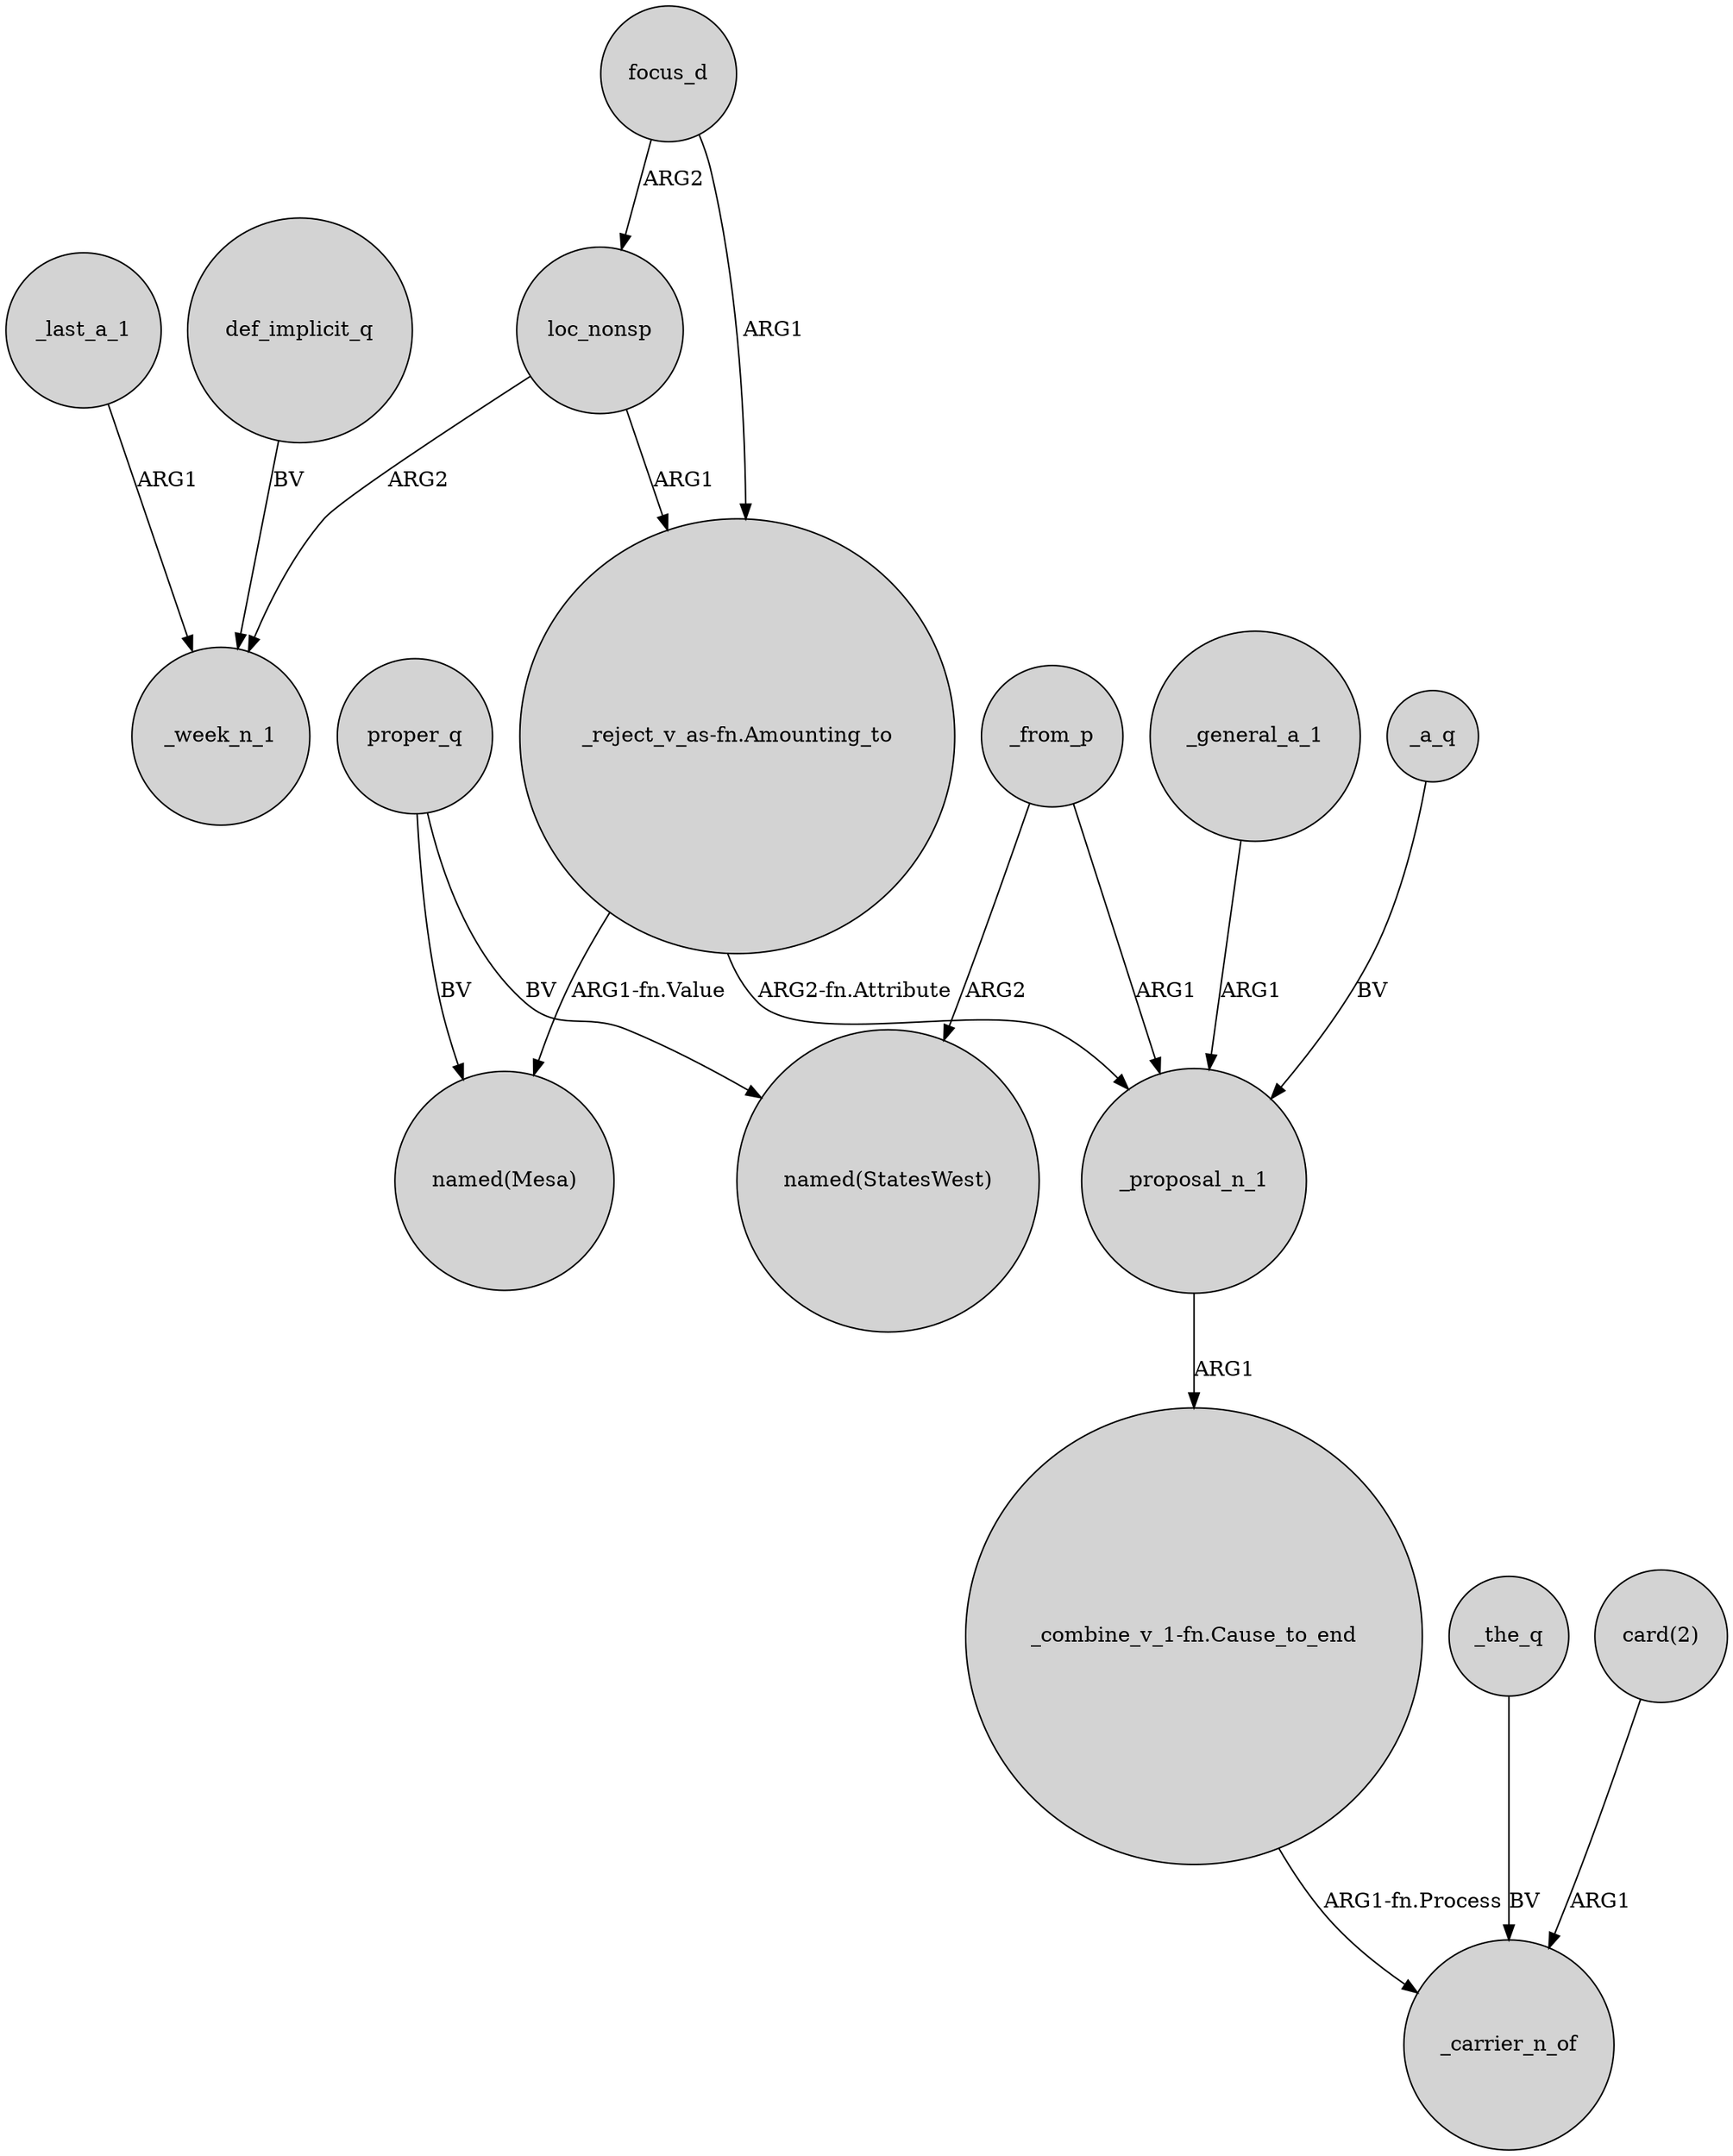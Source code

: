 digraph {
	node [shape=circle style=filled]
	loc_nonsp -> _week_n_1 [label=ARG2]
	focus_d -> "_reject_v_as-fn.Amounting_to" [label=ARG1]
	focus_d -> loc_nonsp [label=ARG2]
	"_reject_v_as-fn.Amounting_to" -> "named(Mesa)" [label="ARG1-fn.Value"]
	_from_p -> "named(StatesWest)" [label=ARG2]
	_proposal_n_1 -> "_combine_v_1-fn.Cause_to_end" [label=ARG1]
	_last_a_1 -> _week_n_1 [label=ARG1]
	proper_q -> "named(Mesa)" [label=BV]
	_the_q -> _carrier_n_of [label=BV]
	_general_a_1 -> _proposal_n_1 [label=ARG1]
	def_implicit_q -> _week_n_1 [label=BV]
	"card(2)" -> _carrier_n_of [label=ARG1]
	"_reject_v_as-fn.Amounting_to" -> _proposal_n_1 [label="ARG2-fn.Attribute"]
	"_combine_v_1-fn.Cause_to_end" -> _carrier_n_of [label="ARG1-fn.Process"]
	proper_q -> "named(StatesWest)" [label=BV]
	loc_nonsp -> "_reject_v_as-fn.Amounting_to" [label=ARG1]
	_from_p -> _proposal_n_1 [label=ARG1]
	_a_q -> _proposal_n_1 [label=BV]
}
